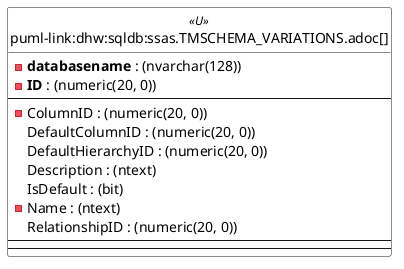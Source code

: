 @startuml
left to right direction
'top to bottom direction
hide circle
'avoide "." issues:
set namespaceSeparator none


skinparam class {
  BackgroundColor White
  BackgroundColor<<FN>> Yellow
  BackgroundColor<<FS>> Yellow
  BackgroundColor<<FT>> LightGray
  BackgroundColor<<IF>> Yellow
  BackgroundColor<<IS>> Yellow
  BackgroundColor<<P>> Aqua
  BackgroundColor<<PC>> Aqua
  BackgroundColor<<SN>> Yellow
  BackgroundColor<<SO>> SlateBlue
  BackgroundColor<<TF>> LightGray
  BackgroundColor<<TR>> Tomato
  BackgroundColor<<U>> White
  BackgroundColor<<V>> WhiteSmoke
  BackgroundColor<<X>> Aqua
  BackgroundColor<<external>> AliceBlue
}


entity "puml-link:dhw:sqldb:ssas.TMSCHEMA_VARIATIONS.adoc[]" as ssas.TMSCHEMA_VARIATIONS << U >> {
  - **databasename** : (nvarchar(128))
  - **ID** : (numeric(20, 0))
  --
  - ColumnID : (numeric(20, 0))
  DefaultColumnID : (numeric(20, 0))
  DefaultHierarchyID : (numeric(20, 0))
  Description : (ntext)
  IsDefault : (bit)
  - Name : (ntext)
  RelationshipID : (numeric(20, 0))
  --
  --
}



@enduml

